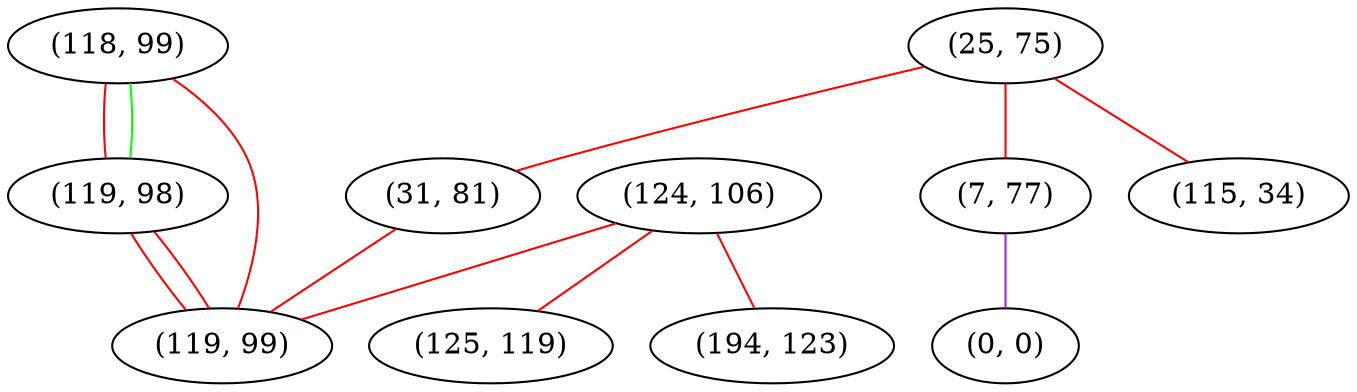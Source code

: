 graph "" {
"(118, 99)";
"(25, 75)";
"(124, 106)";
"(7, 77)";
"(119, 98)";
"(31, 81)";
"(119, 99)";
"(115, 34)";
"(125, 119)";
"(0, 0)";
"(194, 123)";
"(118, 99)" -- "(119, 99)"  [color=red, key=0, weight=1];
"(118, 99)" -- "(119, 98)"  [color=red, key=0, weight=1];
"(118, 99)" -- "(119, 98)"  [color=green, key=1, weight=2];
"(25, 75)" -- "(115, 34)"  [color=red, key=0, weight=1];
"(25, 75)" -- "(7, 77)"  [color=red, key=0, weight=1];
"(25, 75)" -- "(31, 81)"  [color=red, key=0, weight=1];
"(124, 106)" -- "(119, 99)"  [color=red, key=0, weight=1];
"(124, 106)" -- "(125, 119)"  [color=red, key=0, weight=1];
"(124, 106)" -- "(194, 123)"  [color=red, key=0, weight=1];
"(7, 77)" -- "(0, 0)"  [color=purple, key=0, weight=4];
"(119, 98)" -- "(119, 99)"  [color=red, key=0, weight=1];
"(119, 98)" -- "(119, 99)"  [color=red, key=1, weight=1];
"(31, 81)" -- "(119, 99)"  [color=red, key=0, weight=1];
}
